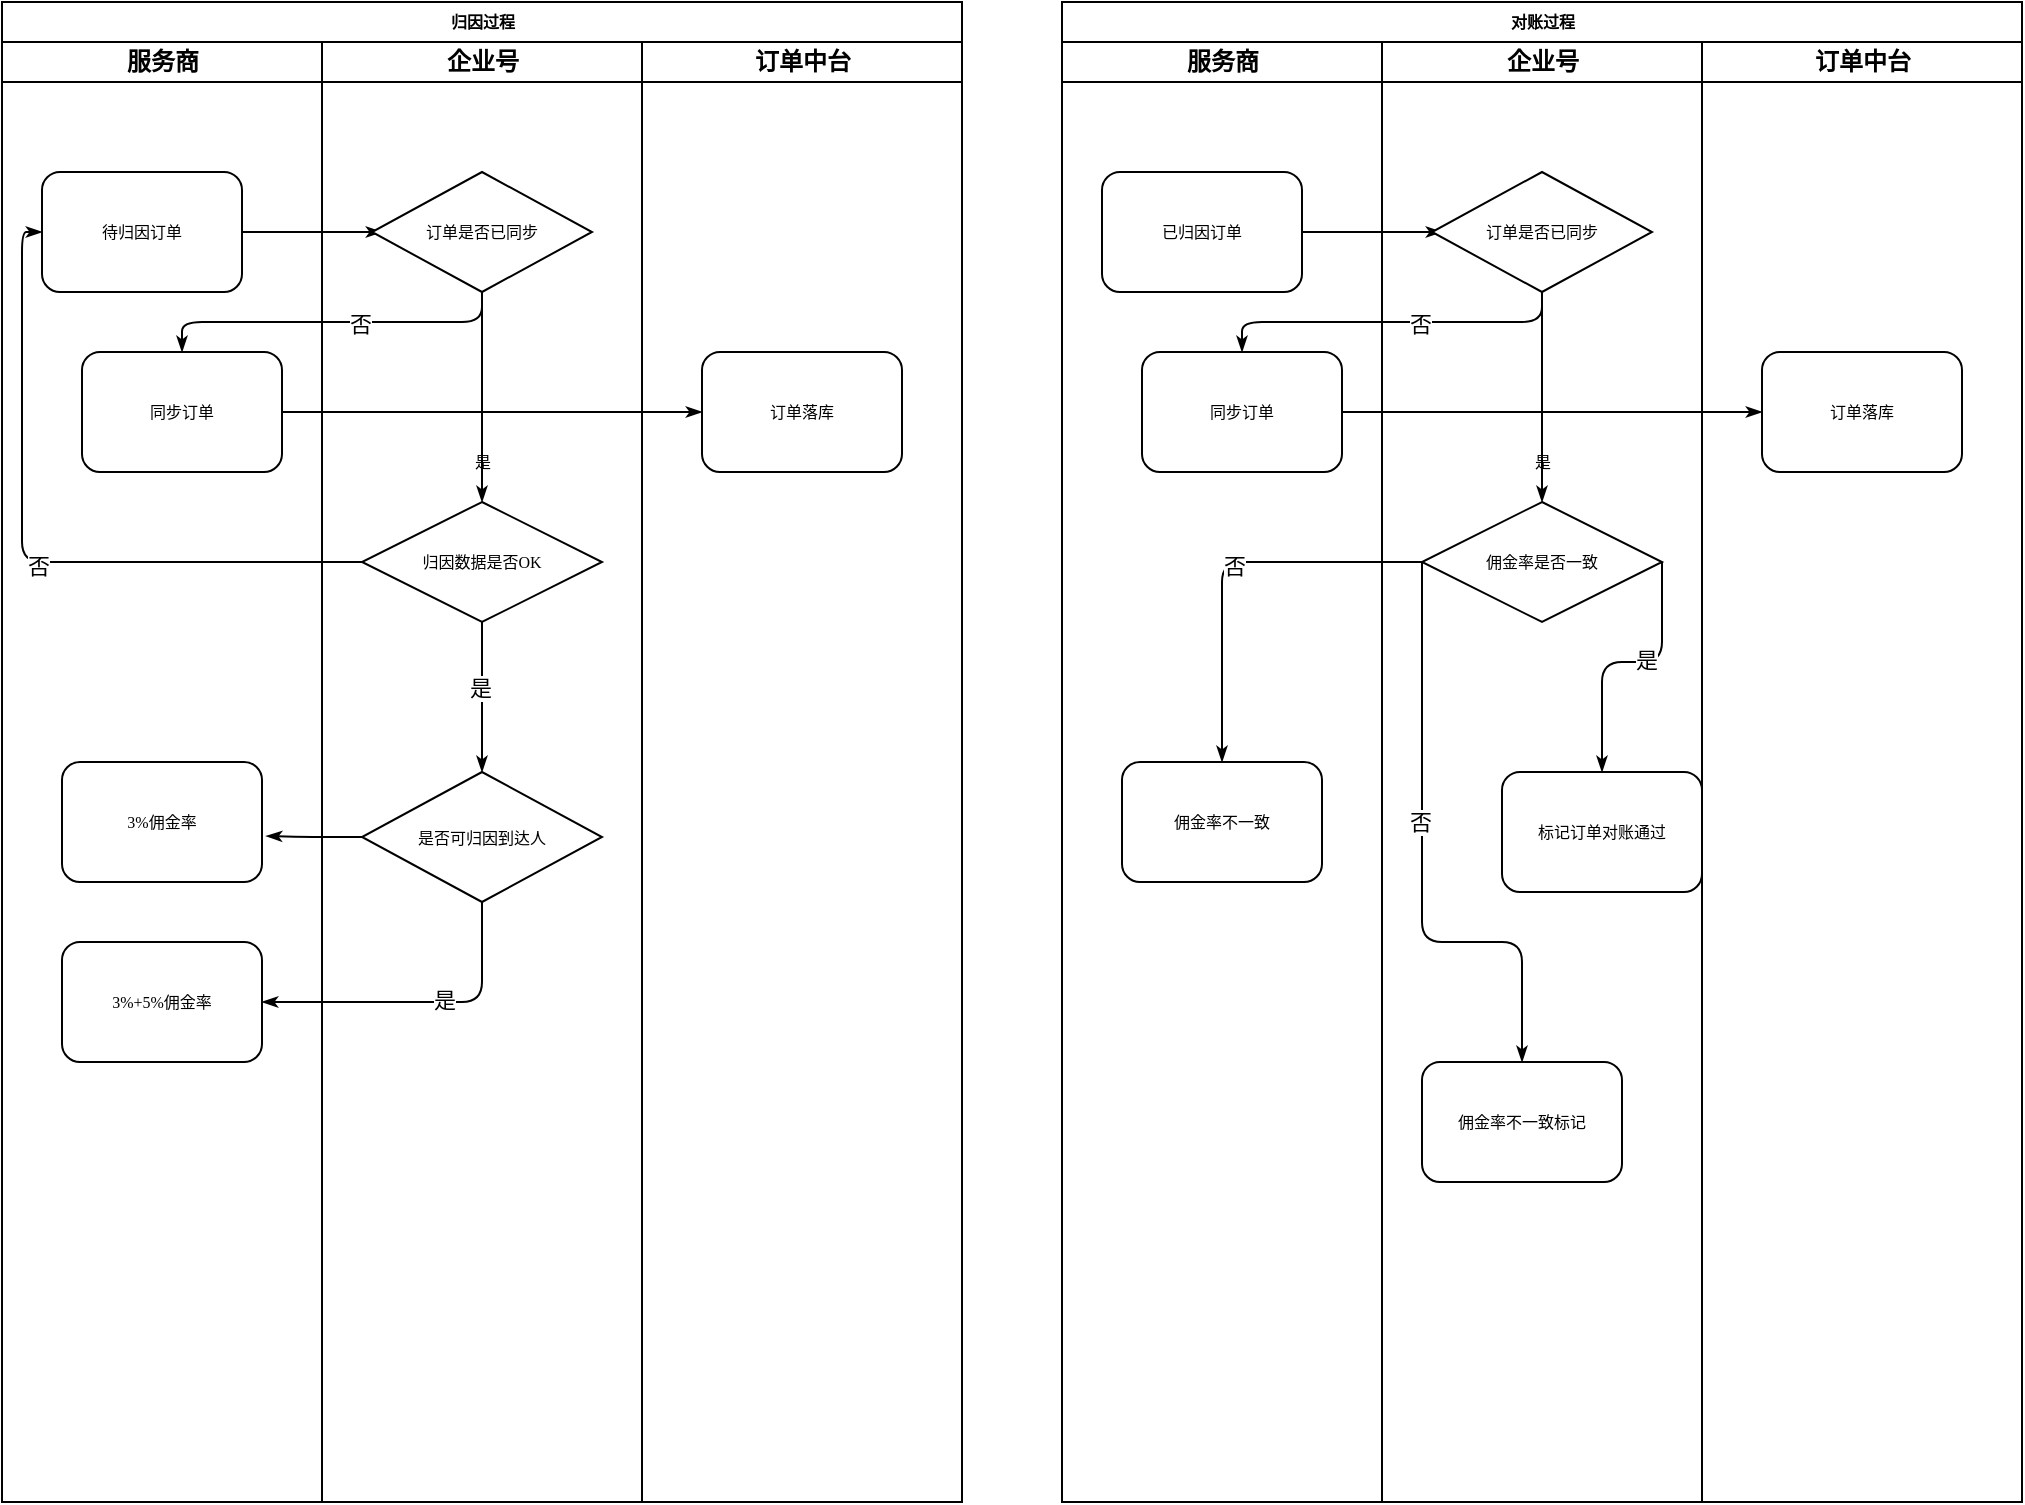 <mxfile version="14.1.2" type="github">
  <diagram name="Page-1" id="74e2e168-ea6b-b213-b513-2b3c1d86103e">
    <mxGraphModel dx="1382" dy="771" grid="1" gridSize="10" guides="1" tooltips="1" connect="1" arrows="1" fold="1" page="1" pageScale="1" pageWidth="1100" pageHeight="850" background="#ffffff" math="0" shadow="0">
      <root>
        <mxCell id="0" />
        <mxCell id="1" parent="0" />
        <mxCell id="77e6c97f196da883-1" value="归因过程" style="swimlane;html=1;childLayout=stackLayout;startSize=20;rounded=0;shadow=0;labelBackgroundColor=none;strokeWidth=1;fontFamily=Verdana;fontSize=8;align=center;" parent="1" vertex="1">
          <mxGeometry x="70" y="40" width="480" height="750" as="geometry" />
        </mxCell>
        <mxCell id="77e6c97f196da883-2" value="服务商" style="swimlane;html=1;startSize=20;" parent="77e6c97f196da883-1" vertex="1">
          <mxGeometry y="20" width="160" height="730" as="geometry" />
        </mxCell>
        <mxCell id="77e6c97f196da883-8" value="待归因订单" style="rounded=1;whiteSpace=wrap;html=1;shadow=0;labelBackgroundColor=none;strokeWidth=1;fontFamily=Verdana;fontSize=8;align=center;" parent="77e6c97f196da883-2" vertex="1">
          <mxGeometry x="20" y="65" width="100" height="60" as="geometry" />
        </mxCell>
        <mxCell id="77e6c97f196da883-9" value="同步订单" style="rounded=1;whiteSpace=wrap;html=1;shadow=0;labelBackgroundColor=none;strokeWidth=1;fontFamily=Verdana;fontSize=8;align=center;" parent="77e6c97f196da883-2" vertex="1">
          <mxGeometry x="40" y="155" width="100" height="60" as="geometry" />
        </mxCell>
        <mxCell id="77e6c97f196da883-10" value="3%佣金率" style="rounded=1;whiteSpace=wrap;html=1;shadow=0;labelBackgroundColor=none;strokeWidth=1;fontFamily=Verdana;fontSize=8;align=center;" parent="77e6c97f196da883-2" vertex="1">
          <mxGeometry x="30" y="360" width="100" height="60" as="geometry" />
        </mxCell>
        <mxCell id="EeeDL6lvA0u4-PMoKnFE-4" value="3%+5%佣金率" style="rounded=1;whiteSpace=wrap;html=1;shadow=0;labelBackgroundColor=none;strokeWidth=1;fontFamily=Verdana;fontSize=8;align=center;" vertex="1" parent="77e6c97f196da883-2">
          <mxGeometry x="30" y="450" width="100" height="60" as="geometry" />
        </mxCell>
        <mxCell id="77e6c97f196da883-26" style="edgeStyle=orthogonalEdgeStyle;rounded=1;html=1;labelBackgroundColor=none;startArrow=none;startFill=0;startSize=5;endArrow=classicThin;endFill=1;endSize=5;jettySize=auto;orthogonalLoop=1;strokeWidth=1;fontFamily=Verdana;fontSize=8" parent="77e6c97f196da883-1" source="77e6c97f196da883-8" edge="1">
          <mxGeometry relative="1" as="geometry">
            <mxPoint x="190" y="115" as="targetPoint" />
          </mxGeometry>
        </mxCell>
        <mxCell id="77e6c97f196da883-27" style="edgeStyle=orthogonalEdgeStyle;rounded=1;html=1;labelBackgroundColor=none;startArrow=none;startFill=0;startSize=5;endArrow=classicThin;endFill=1;endSize=5;jettySize=auto;orthogonalLoop=1;strokeWidth=1;fontFamily=Verdana;fontSize=8;exitX=0.5;exitY=1;exitDx=0;exitDy=0;" parent="77e6c97f196da883-1" source="889Ckh-F-cLSvllYCXN9-1" target="77e6c97f196da883-9" edge="1">
          <mxGeometry relative="1" as="geometry">
            <Array as="points">
              <mxPoint x="240" y="160" />
              <mxPoint x="90" y="160" />
            </Array>
            <mxPoint x="240" y="145" as="sourcePoint" />
          </mxGeometry>
        </mxCell>
        <mxCell id="889Ckh-F-cLSvllYCXN9-2" value="否" style="edgeLabel;html=1;align=center;verticalAlign=middle;resizable=0;points=[];" parent="77e6c97f196da883-27" vertex="1" connectable="0">
          <mxGeometry x="-0.15" y="1" relative="1" as="geometry">
            <mxPoint as="offset" />
          </mxGeometry>
        </mxCell>
        <mxCell id="77e6c97f196da883-28" style="edgeStyle=orthogonalEdgeStyle;rounded=1;html=1;labelBackgroundColor=none;startArrow=none;startFill=0;startSize=5;endArrow=classicThin;endFill=1;endSize=5;jettySize=auto;orthogonalLoop=1;strokeWidth=1;fontFamily=Verdana;fontSize=8" parent="77e6c97f196da883-1" source="77e6c97f196da883-9" target="77e6c97f196da883-12" edge="1">
          <mxGeometry relative="1" as="geometry" />
        </mxCell>
        <mxCell id="77e6c97f196da883-30" style="edgeStyle=orthogonalEdgeStyle;rounded=1;html=1;labelBackgroundColor=none;startArrow=none;startFill=0;startSize=5;endArrow=classicThin;endFill=1;endSize=5;jettySize=auto;orthogonalLoop=1;strokeWidth=1;fontFamily=Verdana;fontSize=8;entryX=0;entryY=0.5;entryDx=0;entryDy=0;" parent="77e6c97f196da883-1" source="77e6c97f196da883-13" target="77e6c97f196da883-8" edge="1">
          <mxGeometry relative="1" as="geometry">
            <Array as="points">
              <mxPoint x="10" y="280" />
              <mxPoint x="10" y="115" />
            </Array>
          </mxGeometry>
        </mxCell>
        <mxCell id="EeeDL6lvA0u4-PMoKnFE-1" value="否" style="edgeLabel;html=1;align=center;verticalAlign=middle;resizable=0;points=[];" vertex="1" connectable="0" parent="77e6c97f196da883-30">
          <mxGeometry x="-0.058" y="2" relative="1" as="geometry">
            <mxPoint as="offset" />
          </mxGeometry>
        </mxCell>
        <mxCell id="77e6c97f196da883-3" value="企业号" style="swimlane;html=1;startSize=20;" parent="77e6c97f196da883-1" vertex="1">
          <mxGeometry x="160" y="20" width="160" height="730" as="geometry" />
        </mxCell>
        <mxCell id="889Ckh-F-cLSvllYCXN9-1" value="订单是否已同步" style="rhombus;whiteSpace=wrap;html=1;rounded=0;shadow=0;labelBackgroundColor=none;strokeWidth=1;fontFamily=Verdana;fontSize=8;align=center;" parent="77e6c97f196da883-3" vertex="1">
          <mxGeometry x="25" y="65" width="110" height="60" as="geometry" />
        </mxCell>
        <mxCell id="77e6c97f196da883-13" value="归因数据是否OK" style="rhombus;whiteSpace=wrap;html=1;rounded=0;shadow=0;labelBackgroundColor=none;strokeWidth=1;fontFamily=Verdana;fontSize=8;align=center;" parent="77e6c97f196da883-3" vertex="1">
          <mxGeometry x="20" y="230" width="120" height="60" as="geometry" />
        </mxCell>
        <mxCell id="889Ckh-F-cLSvllYCXN9-3" value="是" style="edgeStyle=orthogonalEdgeStyle;rounded=1;html=1;labelBackgroundColor=none;startArrow=none;startFill=0;startSize=5;endArrow=classicThin;endFill=1;endSize=5;jettySize=auto;orthogonalLoop=1;strokeWidth=1;fontFamily=Verdana;fontSize=8;exitX=0.5;exitY=1;exitDx=0;exitDy=0;entryX=0.5;entryY=0;entryDx=0;entryDy=0;" parent="77e6c97f196da883-3" source="889Ckh-F-cLSvllYCXN9-1" target="77e6c97f196da883-13" edge="1">
          <mxGeometry x="0.619" relative="1" as="geometry">
            <mxPoint x="-10" y="320" as="sourcePoint" />
            <mxPoint x="220" y="320" as="targetPoint" />
            <mxPoint as="offset" />
          </mxGeometry>
        </mxCell>
        <mxCell id="77e6c97f196da883-16" value="是否可归因到达人" style="rhombus;whiteSpace=wrap;html=1;rounded=0;shadow=0;labelBackgroundColor=none;strokeWidth=1;fontFamily=Verdana;fontSize=8;align=center;" parent="77e6c97f196da883-3" vertex="1">
          <mxGeometry x="20" y="365" width="120" height="65" as="geometry" />
        </mxCell>
        <mxCell id="77e6c97f196da883-33" style="edgeStyle=orthogonalEdgeStyle;rounded=1;html=1;labelBackgroundColor=none;startArrow=none;startFill=0;startSize=5;endArrow=classicThin;endFill=1;endSize=5;jettySize=auto;orthogonalLoop=1;strokeWidth=1;fontFamily=Verdana;fontSize=8;exitX=0.5;exitY=1;exitDx=0;exitDy=0;entryX=0.5;entryY=0;entryDx=0;entryDy=0;" parent="77e6c97f196da883-3" source="77e6c97f196da883-13" target="77e6c97f196da883-16" edge="1">
          <mxGeometry relative="1" as="geometry">
            <mxPoint x="80" y="420" as="targetPoint" />
          </mxGeometry>
        </mxCell>
        <mxCell id="EeeDL6lvA0u4-PMoKnFE-2" value="是" style="edgeLabel;html=1;align=center;verticalAlign=middle;resizable=0;points=[];" vertex="1" connectable="0" parent="77e6c97f196da883-33">
          <mxGeometry x="-0.136" y="-1" relative="1" as="geometry">
            <mxPoint as="offset" />
          </mxGeometry>
        </mxCell>
        <mxCell id="77e6c97f196da883-4" value="订单中台" style="swimlane;html=1;startSize=20;" parent="77e6c97f196da883-1" vertex="1">
          <mxGeometry x="320" y="20" width="160" height="730" as="geometry" />
        </mxCell>
        <mxCell id="77e6c97f196da883-12" value="订单落库" style="rounded=1;whiteSpace=wrap;html=1;shadow=0;labelBackgroundColor=none;strokeWidth=1;fontFamily=Verdana;fontSize=8;align=center;" parent="77e6c97f196da883-4" vertex="1">
          <mxGeometry x="30" y="155" width="100" height="60" as="geometry" />
        </mxCell>
        <mxCell id="77e6c97f196da883-35" style="edgeStyle=orthogonalEdgeStyle;rounded=1;html=1;labelBackgroundColor=none;startArrow=none;startFill=0;startSize=5;endArrow=classicThin;endFill=1;endSize=5;jettySize=auto;orthogonalLoop=1;strokeWidth=1;fontFamily=Verdana;fontSize=8;exitX=0;exitY=0.5;exitDx=0;exitDy=0;entryX=1.02;entryY=0.617;entryDx=0;entryDy=0;entryPerimeter=0;" parent="77e6c97f196da883-1" source="77e6c97f196da883-16" target="77e6c97f196da883-10" edge="1">
          <mxGeometry relative="1" as="geometry" />
        </mxCell>
        <mxCell id="EeeDL6lvA0u4-PMoKnFE-6" style="edgeStyle=orthogonalEdgeStyle;rounded=1;html=1;labelBackgroundColor=none;startArrow=none;startFill=0;startSize=5;endArrow=classicThin;endFill=1;endSize=5;jettySize=auto;orthogonalLoop=1;strokeWidth=1;fontFamily=Verdana;fontSize=8;exitX=0.5;exitY=1;exitDx=0;exitDy=0;entryX=1;entryY=0.5;entryDx=0;entryDy=0;" edge="1" parent="77e6c97f196da883-1" source="77e6c97f196da883-16" target="EeeDL6lvA0u4-PMoKnFE-4">
          <mxGeometry relative="1" as="geometry">
            <mxPoint x="220" y="490" as="sourcePoint" />
            <mxPoint x="220" y="565" as="targetPoint" />
          </mxGeometry>
        </mxCell>
        <mxCell id="EeeDL6lvA0u4-PMoKnFE-7" value="是" style="edgeLabel;html=1;align=center;verticalAlign=middle;resizable=0;points=[];" vertex="1" connectable="0" parent="EeeDL6lvA0u4-PMoKnFE-6">
          <mxGeometry x="-0.136" y="-1" relative="1" as="geometry">
            <mxPoint as="offset" />
          </mxGeometry>
        </mxCell>
        <mxCell id="EeeDL6lvA0u4-PMoKnFE-8" value="对账过程" style="swimlane;html=1;childLayout=stackLayout;startSize=20;rounded=0;shadow=0;labelBackgroundColor=none;strokeWidth=1;fontFamily=Verdana;fontSize=8;align=center;" vertex="1" parent="1">
          <mxGeometry x="600" y="40" width="480" height="750" as="geometry" />
        </mxCell>
        <mxCell id="EeeDL6lvA0u4-PMoKnFE-9" value="服务商" style="swimlane;html=1;startSize=20;" vertex="1" parent="EeeDL6lvA0u4-PMoKnFE-8">
          <mxGeometry y="20" width="160" height="730" as="geometry" />
        </mxCell>
        <mxCell id="EeeDL6lvA0u4-PMoKnFE-10" value="已归因订单" style="rounded=1;whiteSpace=wrap;html=1;shadow=0;labelBackgroundColor=none;strokeWidth=1;fontFamily=Verdana;fontSize=8;align=center;" vertex="1" parent="EeeDL6lvA0u4-PMoKnFE-9">
          <mxGeometry x="20" y="65" width="100" height="60" as="geometry" />
        </mxCell>
        <mxCell id="EeeDL6lvA0u4-PMoKnFE-11" value="同步订单" style="rounded=1;whiteSpace=wrap;html=1;shadow=0;labelBackgroundColor=none;strokeWidth=1;fontFamily=Verdana;fontSize=8;align=center;" vertex="1" parent="EeeDL6lvA0u4-PMoKnFE-9">
          <mxGeometry x="40" y="155" width="100" height="60" as="geometry" />
        </mxCell>
        <mxCell id="EeeDL6lvA0u4-PMoKnFE-12" value="佣金率不一致" style="rounded=1;whiteSpace=wrap;html=1;shadow=0;labelBackgroundColor=none;strokeWidth=1;fontFamily=Verdana;fontSize=8;align=center;" vertex="1" parent="EeeDL6lvA0u4-PMoKnFE-9">
          <mxGeometry x="30" y="360" width="100" height="60" as="geometry" />
        </mxCell>
        <mxCell id="EeeDL6lvA0u4-PMoKnFE-14" style="edgeStyle=orthogonalEdgeStyle;rounded=1;html=1;labelBackgroundColor=none;startArrow=none;startFill=0;startSize=5;endArrow=classicThin;endFill=1;endSize=5;jettySize=auto;orthogonalLoop=1;strokeWidth=1;fontFamily=Verdana;fontSize=8" edge="1" parent="EeeDL6lvA0u4-PMoKnFE-8" source="EeeDL6lvA0u4-PMoKnFE-10">
          <mxGeometry relative="1" as="geometry">
            <mxPoint x="190" y="115" as="targetPoint" />
          </mxGeometry>
        </mxCell>
        <mxCell id="EeeDL6lvA0u4-PMoKnFE-15" style="edgeStyle=orthogonalEdgeStyle;rounded=1;html=1;labelBackgroundColor=none;startArrow=none;startFill=0;startSize=5;endArrow=classicThin;endFill=1;endSize=5;jettySize=auto;orthogonalLoop=1;strokeWidth=1;fontFamily=Verdana;fontSize=8;exitX=0.5;exitY=1;exitDx=0;exitDy=0;" edge="1" parent="EeeDL6lvA0u4-PMoKnFE-8" source="EeeDL6lvA0u4-PMoKnFE-21" target="EeeDL6lvA0u4-PMoKnFE-11">
          <mxGeometry relative="1" as="geometry">
            <Array as="points">
              <mxPoint x="240" y="160" />
              <mxPoint x="90" y="160" />
            </Array>
            <mxPoint x="240" y="145" as="sourcePoint" />
          </mxGeometry>
        </mxCell>
        <mxCell id="EeeDL6lvA0u4-PMoKnFE-16" value="否" style="edgeLabel;html=1;align=center;verticalAlign=middle;resizable=0;points=[];" vertex="1" connectable="0" parent="EeeDL6lvA0u4-PMoKnFE-15">
          <mxGeometry x="-0.15" y="1" relative="1" as="geometry">
            <mxPoint as="offset" />
          </mxGeometry>
        </mxCell>
        <mxCell id="EeeDL6lvA0u4-PMoKnFE-17" style="edgeStyle=orthogonalEdgeStyle;rounded=1;html=1;labelBackgroundColor=none;startArrow=none;startFill=0;startSize=5;endArrow=classicThin;endFill=1;endSize=5;jettySize=auto;orthogonalLoop=1;strokeWidth=1;fontFamily=Verdana;fontSize=8" edge="1" parent="EeeDL6lvA0u4-PMoKnFE-8" source="EeeDL6lvA0u4-PMoKnFE-11" target="EeeDL6lvA0u4-PMoKnFE-28">
          <mxGeometry relative="1" as="geometry" />
        </mxCell>
        <mxCell id="EeeDL6lvA0u4-PMoKnFE-18" style="edgeStyle=orthogonalEdgeStyle;rounded=1;html=1;labelBackgroundColor=none;startArrow=none;startFill=0;startSize=5;endArrow=classicThin;endFill=1;endSize=5;jettySize=auto;orthogonalLoop=1;strokeWidth=1;fontFamily=Verdana;fontSize=8;entryX=0.5;entryY=0;entryDx=0;entryDy=0;" edge="1" parent="EeeDL6lvA0u4-PMoKnFE-8" source="EeeDL6lvA0u4-PMoKnFE-22" target="EeeDL6lvA0u4-PMoKnFE-12">
          <mxGeometry relative="1" as="geometry">
            <Array as="points">
              <mxPoint x="80" y="280" />
            </Array>
          </mxGeometry>
        </mxCell>
        <mxCell id="EeeDL6lvA0u4-PMoKnFE-19" value="否" style="edgeLabel;html=1;align=center;verticalAlign=middle;resizable=0;points=[];" vertex="1" connectable="0" parent="EeeDL6lvA0u4-PMoKnFE-18">
          <mxGeometry x="-0.058" y="2" relative="1" as="geometry">
            <mxPoint as="offset" />
          </mxGeometry>
        </mxCell>
        <mxCell id="EeeDL6lvA0u4-PMoKnFE-20" value="企业号" style="swimlane;html=1;startSize=20;" vertex="1" parent="EeeDL6lvA0u4-PMoKnFE-8">
          <mxGeometry x="160" y="20" width="160" height="730" as="geometry" />
        </mxCell>
        <mxCell id="EeeDL6lvA0u4-PMoKnFE-21" value="订单是否已同步" style="rhombus;whiteSpace=wrap;html=1;rounded=0;shadow=0;labelBackgroundColor=none;strokeWidth=1;fontFamily=Verdana;fontSize=8;align=center;" vertex="1" parent="EeeDL6lvA0u4-PMoKnFE-20">
          <mxGeometry x="25" y="65" width="110" height="60" as="geometry" />
        </mxCell>
        <mxCell id="EeeDL6lvA0u4-PMoKnFE-22" value="佣金率是否一致" style="rhombus;whiteSpace=wrap;html=1;rounded=0;shadow=0;labelBackgroundColor=none;strokeWidth=1;fontFamily=Verdana;fontSize=8;align=center;" vertex="1" parent="EeeDL6lvA0u4-PMoKnFE-20">
          <mxGeometry x="20" y="230" width="120" height="60" as="geometry" />
        </mxCell>
        <mxCell id="EeeDL6lvA0u4-PMoKnFE-23" value="是" style="edgeStyle=orthogonalEdgeStyle;rounded=1;html=1;labelBackgroundColor=none;startArrow=none;startFill=0;startSize=5;endArrow=classicThin;endFill=1;endSize=5;jettySize=auto;orthogonalLoop=1;strokeWidth=1;fontFamily=Verdana;fontSize=8;exitX=0.5;exitY=1;exitDx=0;exitDy=0;entryX=0.5;entryY=0;entryDx=0;entryDy=0;" edge="1" parent="EeeDL6lvA0u4-PMoKnFE-20" source="EeeDL6lvA0u4-PMoKnFE-21" target="EeeDL6lvA0u4-PMoKnFE-22">
          <mxGeometry x="0.619" relative="1" as="geometry">
            <mxPoint x="-10" y="320" as="sourcePoint" />
            <mxPoint x="220" y="320" as="targetPoint" />
            <mxPoint as="offset" />
          </mxGeometry>
        </mxCell>
        <mxCell id="EeeDL6lvA0u4-PMoKnFE-25" style="edgeStyle=orthogonalEdgeStyle;rounded=1;html=1;labelBackgroundColor=none;startArrow=none;startFill=0;startSize=5;endArrow=classicThin;endFill=1;endSize=5;jettySize=auto;orthogonalLoop=1;strokeWidth=1;fontFamily=Verdana;fontSize=8;exitX=1;exitY=0.5;exitDx=0;exitDy=0;entryX=0.5;entryY=0;entryDx=0;entryDy=0;" edge="1" parent="EeeDL6lvA0u4-PMoKnFE-20" source="EeeDL6lvA0u4-PMoKnFE-22" target="EeeDL6lvA0u4-PMoKnFE-33">
          <mxGeometry relative="1" as="geometry">
            <mxPoint x="80" y="365" as="targetPoint" />
            <Array as="points">
              <mxPoint x="140" y="310" />
              <mxPoint x="110" y="310" />
            </Array>
          </mxGeometry>
        </mxCell>
        <mxCell id="EeeDL6lvA0u4-PMoKnFE-26" value="是" style="edgeLabel;html=1;align=center;verticalAlign=middle;resizable=0;points=[];" vertex="1" connectable="0" parent="EeeDL6lvA0u4-PMoKnFE-25">
          <mxGeometry x="-0.136" y="-1" relative="1" as="geometry">
            <mxPoint as="offset" />
          </mxGeometry>
        </mxCell>
        <mxCell id="EeeDL6lvA0u4-PMoKnFE-33" value="标记订单对账通过" style="rounded=1;whiteSpace=wrap;html=1;shadow=0;labelBackgroundColor=none;strokeWidth=1;fontFamily=Verdana;fontSize=8;align=center;" vertex="1" parent="EeeDL6lvA0u4-PMoKnFE-20">
          <mxGeometry x="60" y="365" width="100" height="60" as="geometry" />
        </mxCell>
        <mxCell id="EeeDL6lvA0u4-PMoKnFE-13" value="佣金率不一致标记" style="rounded=1;whiteSpace=wrap;html=1;shadow=0;labelBackgroundColor=none;strokeWidth=1;fontFamily=Verdana;fontSize=8;align=center;" vertex="1" parent="EeeDL6lvA0u4-PMoKnFE-20">
          <mxGeometry x="20" y="510" width="100" height="60" as="geometry" />
        </mxCell>
        <mxCell id="EeeDL6lvA0u4-PMoKnFE-30" style="edgeStyle=orthogonalEdgeStyle;rounded=1;html=1;labelBackgroundColor=none;startArrow=none;startFill=0;startSize=5;endArrow=classicThin;endFill=1;endSize=5;jettySize=auto;orthogonalLoop=1;strokeWidth=1;fontFamily=Verdana;fontSize=8;exitX=0;exitY=0.5;exitDx=0;exitDy=0;entryX=0.5;entryY=0;entryDx=0;entryDy=0;" edge="1" parent="EeeDL6lvA0u4-PMoKnFE-20" source="EeeDL6lvA0u4-PMoKnFE-22" target="EeeDL6lvA0u4-PMoKnFE-13">
          <mxGeometry relative="1" as="geometry">
            <mxPoint x="80" y="430" as="sourcePoint" />
            <mxPoint x="60" y="545" as="targetPoint" />
            <Array as="points">
              <mxPoint x="20" y="450" />
              <mxPoint x="70" y="450" />
            </Array>
          </mxGeometry>
        </mxCell>
        <mxCell id="EeeDL6lvA0u4-PMoKnFE-31" value="否" style="edgeLabel;html=1;align=center;verticalAlign=middle;resizable=0;points=[];" vertex="1" connectable="0" parent="EeeDL6lvA0u4-PMoKnFE-30">
          <mxGeometry x="-0.136" y="-1" relative="1" as="geometry">
            <mxPoint as="offset" />
          </mxGeometry>
        </mxCell>
        <mxCell id="EeeDL6lvA0u4-PMoKnFE-27" value="订单中台" style="swimlane;html=1;startSize=20;" vertex="1" parent="EeeDL6lvA0u4-PMoKnFE-8">
          <mxGeometry x="320" y="20" width="160" height="730" as="geometry" />
        </mxCell>
        <mxCell id="EeeDL6lvA0u4-PMoKnFE-28" value="订单落库" style="rounded=1;whiteSpace=wrap;html=1;shadow=0;labelBackgroundColor=none;strokeWidth=1;fontFamily=Verdana;fontSize=8;align=center;" vertex="1" parent="EeeDL6lvA0u4-PMoKnFE-27">
          <mxGeometry x="30" y="155" width="100" height="60" as="geometry" />
        </mxCell>
      </root>
    </mxGraphModel>
  </diagram>
</mxfile>
